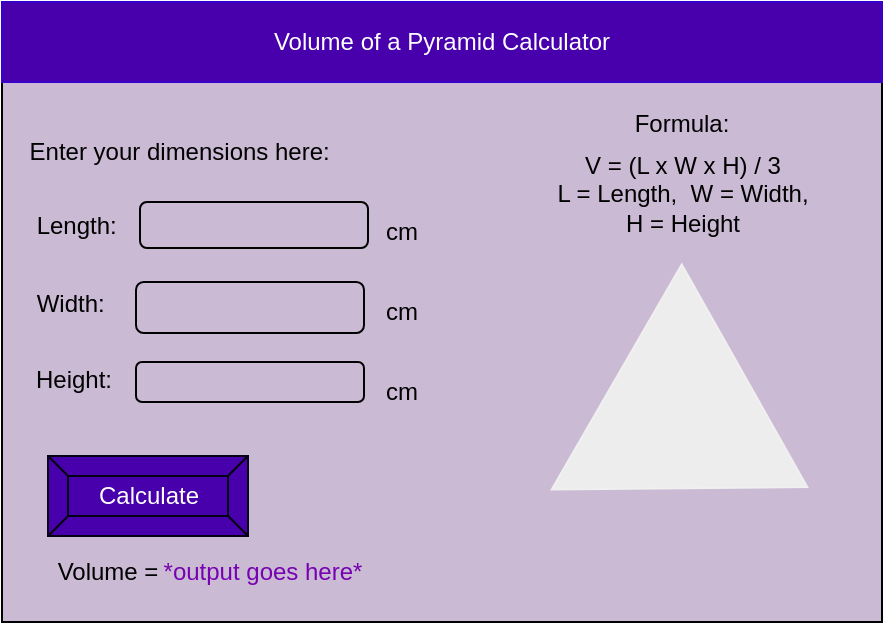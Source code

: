 <mxfile>
    <diagram id="pIaEtrtLPv3HG8r1JEND" name="Page-1">
        <mxGraphModel dx="594" dy="561" grid="1" gridSize="10" guides="1" tooltips="1" connect="1" arrows="1" fold="1" page="1" pageScale="1" pageWidth="850" pageHeight="1100" math="0" shadow="0">
            <root>
                <mxCell id="0"/>
                <mxCell id="1" parent="0"/>
                <mxCell id="2" value="" style="rounded=0;whiteSpace=wrap;html=1;fillColor=#CABAD4;" parent="1" vertex="1">
                    <mxGeometry x="80" y="80" width="440" height="310" as="geometry"/>
                </mxCell>
                <mxCell id="3" value="Volume of a Pyramid Calculator" style="rounded=0;whiteSpace=wrap;html=1;fillColor=#4700AB;fontColor=#ffffff;strokeColor=#3700CC;" parent="1" vertex="1">
                    <mxGeometry x="80" y="80" width="440" height="40" as="geometry"/>
                </mxCell>
                <mxCell id="6" value="Calculate" style="labelPosition=center;verticalLabelPosition=middle;align=center;html=1;shape=mxgraph.basic.button;dx=10;fillColor=#4700AB;fontColor=#ffffff;strokeColor=#050014;" parent="1" vertex="1">
                    <mxGeometry x="103" y="307" width="100" height="40" as="geometry"/>
                </mxCell>
                <mxCell id="7" value="" style="triangle;whiteSpace=wrap;html=1;rotation=30;strokeColor=#F0F0F0;fillColor=#EDEDED;" vertex="1" parent="1">
                    <mxGeometry x="380" y="230" width="110" height="130" as="geometry"/>
                </mxCell>
                <mxCell id="8" value="Formula:" style="text;html=1;strokeColor=none;fillColor=none;align=center;verticalAlign=middle;whiteSpace=wrap;rounded=0;fontColor=#000000;" vertex="1" parent="1">
                    <mxGeometry x="390" y="126" width="60" height="30" as="geometry"/>
                </mxCell>
                <mxCell id="9" value="V = (L x W x H) / 3&lt;br&gt;L = Length,&amp;nbsp; W = Width, H = Height" style="text;html=1;strokeColor=none;fillColor=none;align=center;verticalAlign=middle;whiteSpace=wrap;rounded=0;fontColor=#000000;" vertex="1" parent="1">
                    <mxGeometry x="354.5" y="161" width="131" height="30" as="geometry"/>
                </mxCell>
                <mxCell id="10" value="Enter your dimensions here:&amp;nbsp;" style="text;html=1;align=center;verticalAlign=middle;whiteSpace=wrap;rounded=0;fontColor=#000000;" vertex="1" parent="1">
                    <mxGeometry x="80" y="140" width="181" height="30" as="geometry"/>
                </mxCell>
                <mxCell id="11" value="Length:&amp;nbsp;" style="text;html=1;strokeColor=none;fillColor=none;align=center;verticalAlign=middle;whiteSpace=wrap;rounded=0;fontColor=#000000;" vertex="1" parent="1">
                    <mxGeometry x="89" y="176.5" width="60" height="30" as="geometry"/>
                </mxCell>
                <mxCell id="12" value="Width:&amp;nbsp;" style="text;html=1;strokeColor=none;fillColor=none;align=center;verticalAlign=middle;whiteSpace=wrap;rounded=0;fontColor=#000000;" vertex="1" parent="1">
                    <mxGeometry x="86" y="215.5" width="60" height="30" as="geometry"/>
                </mxCell>
                <mxCell id="13" value="Height:" style="text;html=1;strokeColor=none;fillColor=none;align=center;verticalAlign=middle;whiteSpace=wrap;rounded=0;fontColor=#000000;" vertex="1" parent="1">
                    <mxGeometry x="86" y="254" width="60" height="30" as="geometry"/>
                </mxCell>
                <mxCell id="14" value="" style="rounded=1;whiteSpace=wrap;html=1;gradientColor=#ffffff;fillColor=none;strokeColor=#000000;" vertex="1" parent="1">
                    <mxGeometry x="149" y="180" width="114" height="23" as="geometry"/>
                </mxCell>
                <mxCell id="15" value="" style="rounded=1;whiteSpace=wrap;html=1;fillColor=none;strokeColor=#000000;" vertex="1" parent="1">
                    <mxGeometry x="147" y="220" width="114" height="25.5" as="geometry"/>
                </mxCell>
                <mxCell id="16" value="" style="rounded=1;whiteSpace=wrap;html=1;fillColor=none;strokeColor=#000000;" vertex="1" parent="1">
                    <mxGeometry x="147" y="260" width="114" height="20" as="geometry"/>
                </mxCell>
                <mxCell id="17" value="cm" style="text;html=1;strokeColor=none;fillColor=none;align=center;verticalAlign=middle;whiteSpace=wrap;rounded=0;fontColor=#000000;" vertex="1" parent="1">
                    <mxGeometry x="250" y="180" width="60" height="30" as="geometry"/>
                </mxCell>
                <mxCell id="18" value="cm" style="text;html=1;strokeColor=none;fillColor=none;align=center;verticalAlign=middle;whiteSpace=wrap;rounded=0;fontColor=#000000;" vertex="1" parent="1">
                    <mxGeometry x="250" y="220" width="60" height="30" as="geometry"/>
                </mxCell>
                <mxCell id="19" value="cm" style="text;html=1;strokeColor=none;fillColor=none;align=center;verticalAlign=middle;whiteSpace=wrap;rounded=0;fontColor=#000000;" vertex="1" parent="1">
                    <mxGeometry x="250" y="260" width="60" height="30" as="geometry"/>
                </mxCell>
                <mxCell id="20" value="Volume =" style="text;html=1;strokeColor=none;fillColor=none;align=center;verticalAlign=middle;whiteSpace=wrap;rounded=0;fontColor=#000000;" vertex="1" parent="1">
                    <mxGeometry x="103" y="350" width="60" height="30" as="geometry"/>
                </mxCell>
                <mxCell id="21" value="*output goes here*" style="text;html=1;strokeColor=none;fillColor=none;align=center;verticalAlign=middle;whiteSpace=wrap;rounded=0;fontColor=#7602B0;labelBackgroundColor=none;" vertex="1" parent="1">
                    <mxGeometry x="155" y="350" width="111" height="30" as="geometry"/>
                </mxCell>
            </root>
        </mxGraphModel>
    </diagram>
</mxfile>